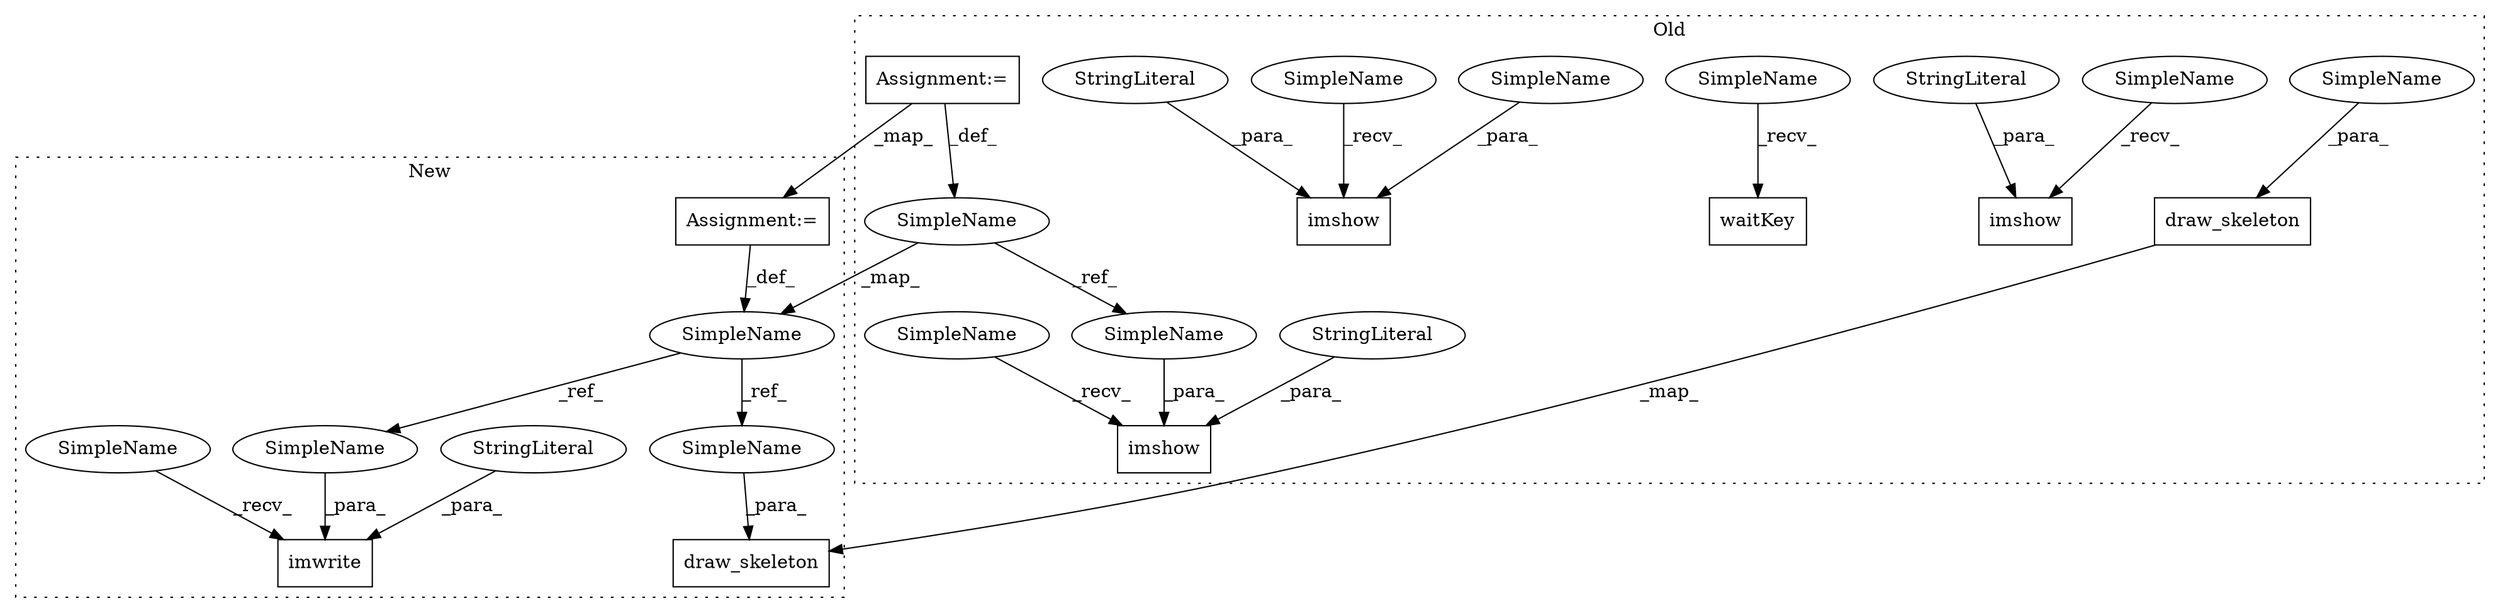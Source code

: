 digraph G {
subgraph cluster0 {
1 [label="imshow" a="32" s="13305,13320" l="7,1" shape="box"];
3 [label="StringLiteral" a="45" s="13312" l="3" shape="ellipse"];
4 [label="waitKey" a="32" s="13359" l="9" shape="box"];
5 [label="imshow" a="32" s="13274,13292" l="7,1" shape="box"];
6 [label="StringLiteral" a="45" s="13281" l="3" shape="ellipse"];
7 [label="imshow" a="32" s="13333,13346" l="7,1" shape="box"];
9 [label="StringLiteral" a="45" s="13340" l="2" shape="ellipse"];
10 [label="Assignment:=" a="7" s="13207" l="1" shape="box"];
12 [label="draw_skeleton" a="32" s="13226,13261" l="14,1" shape="box"];
15 [label="SimpleName" a="42" s="13203" l="4" shape="ellipse"];
16 [label="SimpleName" a="42" s="13355" l="3" shape="ellipse"];
17 [label="SimpleName" a="42" s="13329" l="3" shape="ellipse"];
18 [label="SimpleName" a="42" s="13301" l="3" shape="ellipse"];
19 [label="SimpleName" a="42" s="13270" l="3" shape="ellipse"];
21 [label="SimpleName" a="42" s="13343" l="3" shape="ellipse"];
22 [label="SimpleName" a="42" s="13240" l="3" shape="ellipse"];
23 [label="SimpleName" a="42" s="13316" l="4" shape="ellipse"];
label = "Old";
style="dotted";
}
subgraph cluster1 {
2 [label="imwrite" a="32" s="13309,13333" l="8,1" shape="box"];
8 [label="StringLiteral" a="45" s="13317" l="9" shape="ellipse"];
11 [label="Assignment:=" a="7" s="13239" l="1" shape="box"];
13 [label="draw_skeleton" a="32" s="13258,13296" l="14,1" shape="box"];
14 [label="SimpleName" a="42" s="13233" l="6" shape="ellipse"];
20 [label="SimpleName" a="42" s="13305" l="3" shape="ellipse"];
24 [label="SimpleName" a="42" s="13272" l="6" shape="ellipse"];
25 [label="SimpleName" a="42" s="13327" l="6" shape="ellipse"];
label = "New";
style="dotted";
}
3 -> 1 [label="_para_"];
6 -> 5 [label="_para_"];
8 -> 2 [label="_para_"];
9 -> 7 [label="_para_"];
10 -> 15 [label="_def_"];
10 -> 11 [label="_map_"];
11 -> 14 [label="_def_"];
12 -> 13 [label="_map_"];
14 -> 25 [label="_ref_"];
14 -> 24 [label="_ref_"];
15 -> 14 [label="_map_"];
15 -> 23 [label="_ref_"];
16 -> 4 [label="_recv_"];
17 -> 7 [label="_recv_"];
18 -> 1 [label="_recv_"];
19 -> 5 [label="_recv_"];
20 -> 2 [label="_recv_"];
21 -> 7 [label="_para_"];
22 -> 12 [label="_para_"];
23 -> 1 [label="_para_"];
24 -> 13 [label="_para_"];
25 -> 2 [label="_para_"];
}